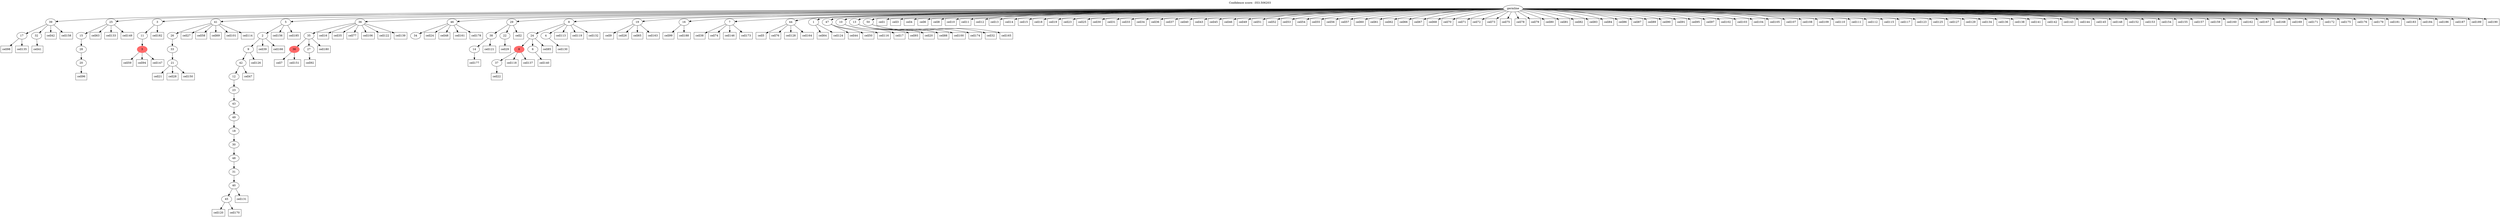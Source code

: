 digraph g {
	"50" -> "51";
	"51" [label="17"];
	"50" -> "52";
	"52" [label="32"];
	"48" -> "49";
	"49" [label="20"];
	"47" -> "48";
	"48" [label="28"];
	"46" -> "47";
	"47" [label="15"];
	"42" -> "43";
	"43" [color=indianred1, style=filled, label="3"];
	"41" -> "42";
	"42" [label="11"];
	"39" -> "40";
	"40" [label="21"];
	"38" -> "39";
	"39" [label="33"];
	"37" -> "38";
	"38" [label="26"];
	"35" -> "36";
	"36" [label="45"];
	"34" -> "35";
	"35" [label="40"];
	"33" -> "34";
	"34" [label="31"];
	"32" -> "33";
	"33" [label="48"];
	"31" -> "32";
	"32" [label="30"];
	"30" -> "31";
	"31" [label="18"];
	"29" -> "30";
	"30" [label="49"];
	"28" -> "29";
	"29" [label="43"];
	"27" -> "28";
	"28" [label="23"];
	"26" -> "27";
	"27" [label="12"];
	"25" -> "26";
	"26" [label="42"];
	"24" -> "25";
	"25" [label="9"];
	"23" -> "24";
	"24" [label="2"];
	"16" -> "17";
	"17" [color=indianred1, style=filled, label="36"];
	"16" -> "18";
	"18" [label="27"];
	"15" -> "16";
	"16" [label="35"];
	"13" -> "14";
	"14" [label="34"];
	"10" -> "11";
	"11" [label="14"];
	"8" -> "9";
	"9" [label="22"];
	"8" -> "10";
	"10" [label="38"];
	"3" -> "4";
	"4" [label="37"];
	"2" -> "3";
	"3" [color=indianred1, style=filled, label="8"];
	"2" -> "5";
	"5" [label="6"];
	"1" -> "2";
	"2" [label="24"];
	"1" -> "6";
	"6" [label="4"];
	"0" -> "1";
	"1" [label="8"];
	"0" -> "7";
	"7" [label="19"];
	"0" -> "8";
	"8" [label="29"];
	"0" -> "12";
	"12" [label="16"];
	"0" -> "13";
	"13" [label="46"];
	"0" -> "15";
	"15" [label="36"];
	"0" -> "19";
	"19" [label="7"];
	"0" -> "20";
	"20" [label="44"];
	"0" -> "21";
	"21" [label="1"];
	"0" -> "22";
	"22" [label="47"];
	"0" -> "23";
	"23" [label="5"];
	"0" -> "37";
	"37" [label="41"];
	"0" -> "41";
	"41" [label="3"];
	"0" -> "44";
	"44" [label="10"];
	"0" -> "45";
	"45" [label="13"];
	"0" -> "46";
	"46" [label="25"];
	"0" -> "50";
	"50" [label="39"];
	"0" -> "53";
	"53" [label="50"];
	"0" [label="germline"];
	"0" -> "cell1";
	"cell1" [shape=box];
	"8" -> "cell2";
	"cell2" [shape=box];
	"0" -> "cell3";
	"cell3" [shape=box];
	"0" -> "cell4";
	"cell4" [shape=box];
	"20" -> "cell5";
	"cell5" [shape=box];
	"0" -> "cell6";
	"cell6" [shape=box];
	"17" -> "cell7";
	"cell7" [shape=box];
	"0" -> "cell8";
	"cell8" [shape=box];
	"7" -> "cell9";
	"cell9" [shape=box];
	"0" -> "cell10";
	"cell10" [shape=box];
	"0" -> "cell11";
	"cell11" [shape=box];
	"0" -> "cell12";
	"cell12" [shape=box];
	"0" -> "cell13";
	"cell13" [shape=box];
	"0" -> "cell14";
	"cell14" [shape=box];
	"0" -> "cell15";
	"cell15" [shape=box];
	"15" -> "cell16";
	"cell16" [shape=box];
	"44" -> "cell17";
	"cell17" [shape=box];
	"0" -> "cell18";
	"cell18" [shape=box];
	"0" -> "cell19";
	"cell19" [shape=box];
	"45" -> "cell20";
	"cell20" [shape=box];
	"40" -> "cell21";
	"cell21" [shape=box];
	"4" -> "cell22";
	"cell22" [shape=box];
	"0" -> "cell23";
	"cell23" [shape=box];
	"13" -> "cell24";
	"cell24" [shape=box];
	"0" -> "cell25";
	"cell25" [shape=box];
	"7" -> "cell26";
	"cell26" [shape=box];
	"37" -> "cell27";
	"cell27" [shape=box];
	"40" -> "cell28";
	"cell28" [shape=box];
	"9" -> "cell29";
	"cell29" [shape=box];
	"0" -> "cell30";
	"cell30" [shape=box];
	"0" -> "cell31";
	"cell31" [shape=box];
	"53" -> "cell32";
	"cell32" [shape=box];
	"0" -> "cell33";
	"cell33" [shape=box];
	"0" -> "cell34";
	"cell34" [shape=box];
	"15" -> "cell35";
	"cell35" [shape=box];
	"0" -> "cell36";
	"cell36" [shape=box];
	"0" -> "cell37";
	"cell37" [shape=box];
	"19" -> "cell38";
	"cell38" [shape=box];
	"24" -> "cell39";
	"cell39" [shape=box];
	"0" -> "cell40";
	"cell40" [shape=box];
	"52" -> "cell41";
	"cell41" [shape=box];
	"50" -> "cell42";
	"cell42" [shape=box];
	"0" -> "cell43";
	"cell43" [shape=box];
	"22" -> "cell44";
	"cell44" [shape=box];
	"0" -> "cell45";
	"cell45" [shape=box];
	"0" -> "cell46";
	"cell46" [shape=box];
	"26" -> "cell47";
	"cell47" [shape=box];
	"13" -> "cell48";
	"cell48" [shape=box];
	"0" -> "cell49";
	"cell49" [shape=box];
	"22" -> "cell50";
	"cell50" [shape=box];
	"0" -> "cell51";
	"cell51" [shape=box];
	"0" -> "cell52";
	"cell52" [shape=box];
	"0" -> "cell53";
	"cell53" [shape=box];
	"0" -> "cell54";
	"cell54" [shape=box];
	"0" -> "cell55";
	"cell55" [shape=box];
	"0" -> "cell56";
	"cell56" [shape=box];
	"0" -> "cell57";
	"cell57" [shape=box];
	"37" -> "cell58";
	"cell58" [shape=box];
	"43" -> "cell59";
	"cell59" [shape=box];
	"0" -> "cell60";
	"cell60" [shape=box];
	"0" -> "cell61";
	"cell61" [shape=box];
	"0" -> "cell62";
	"cell62" [shape=box];
	"46" -> "cell63";
	"cell63" [shape=box];
	"21" -> "cell64";
	"cell64" [shape=box];
	"7" -> "cell65";
	"cell65" [shape=box];
	"0" -> "cell66";
	"cell66" [shape=box];
	"0" -> "cell67";
	"cell67" [shape=box];
	"0" -> "cell68";
	"cell68" [shape=box];
	"37" -> "cell69";
	"cell69" [shape=box];
	"0" -> "cell70";
	"cell70" [shape=box];
	"0" -> "cell71";
	"cell71" [shape=box];
	"0" -> "cell72";
	"cell72" [shape=box];
	"0" -> "cell73";
	"cell73" [shape=box];
	"19" -> "cell74";
	"cell74" [shape=box];
	"0" -> "cell75";
	"cell75" [shape=box];
	"20" -> "cell76";
	"cell76" [shape=box];
	"15" -> "cell77";
	"cell77" [shape=box];
	"0" -> "cell78";
	"cell78" [shape=box];
	"0" -> "cell79";
	"cell79" [shape=box];
	"0" -> "cell80";
	"cell80" [shape=box];
	"0" -> "cell81";
	"cell81" [shape=box];
	"0" -> "cell82";
	"cell82" [shape=box];
	"0" -> "cell83";
	"cell83" [shape=box];
	"0" -> "cell84";
	"cell84" [shape=box];
	"2" -> "cell85";
	"cell85" [shape=box];
	"0" -> "cell86";
	"cell86" [shape=box];
	"0" -> "cell87";
	"cell87" [shape=box];
	"45" -> "cell88";
	"cell88" [shape=box];
	"0" -> "cell89";
	"cell89" [shape=box];
	"0" -> "cell90";
	"cell90" [shape=box];
	"0" -> "cell91";
	"cell91" [shape=box];
	"18" -> "cell92";
	"cell92" [shape=box];
	"44" -> "cell93";
	"cell93" [shape=box];
	"43" -> "cell94";
	"cell94" [shape=box];
	"0" -> "cell95";
	"cell95" [shape=box];
	"49" -> "cell96";
	"cell96" [shape=box];
	"0" -> "cell97";
	"cell97" [shape=box];
	"51" -> "cell98";
	"cell98" [shape=box];
	"12" -> "cell99";
	"cell99" [shape=box];
	"45" -> "cell100";
	"cell100" [shape=box];
	"37" -> "cell101";
	"cell101" [shape=box];
	"0" -> "cell102";
	"cell102" [shape=box];
	"0" -> "cell103";
	"cell103" [shape=box];
	"0" -> "cell104";
	"cell104" [shape=box];
	"0" -> "cell105";
	"cell105" [shape=box];
	"15" -> "cell106";
	"cell106" [shape=box];
	"0" -> "cell107";
	"cell107" [shape=box];
	"0" -> "cell108";
	"cell108" [shape=box];
	"0" -> "cell109";
	"cell109" [shape=box];
	"0" -> "cell110";
	"cell110" [shape=box];
	"0" -> "cell111";
	"cell111" [shape=box];
	"0" -> "cell112";
	"cell112" [shape=box];
	"1" -> "cell113";
	"cell113" [shape=box];
	"37" -> "cell114";
	"cell114" [shape=box];
	"0" -> "cell115";
	"cell115" [shape=box];
	"22" -> "cell116";
	"cell116" [shape=box];
	"0" -> "cell117";
	"cell117" [shape=box];
	"3" -> "cell118";
	"cell118" [shape=box];
	"1" -> "cell119";
	"cell119" [shape=box];
	"36" -> "cell120";
	"cell120" [shape=box];
	"10" -> "cell121";
	"cell121" [shape=box];
	"15" -> "cell122";
	"cell122" [shape=box];
	"0" -> "cell123";
	"cell123" [shape=box];
	"21" -> "cell124";
	"cell124" [shape=box];
	"0" -> "cell125";
	"cell125" [shape=box];
	"25" -> "cell126";
	"cell126" [shape=box];
	"0" -> "cell127";
	"cell127" [shape=box];
	"20" -> "cell128";
	"cell128" [shape=box];
	"0" -> "cell129";
	"cell129" [shape=box];
	"6" -> "cell130";
	"cell130" [shape=box];
	"35" -> "cell131";
	"cell131" [shape=box];
	"1" -> "cell132";
	"cell132" [shape=box];
	"46" -> "cell133";
	"cell133" [shape=box];
	"0" -> "cell134";
	"cell134" [shape=box];
	"51" -> "cell135";
	"cell135" [shape=box];
	"0" -> "cell136";
	"cell136" [shape=box];
	"3" -> "cell137";
	"cell137" [shape=box];
	"0" -> "cell138";
	"cell138" [shape=box];
	"15" -> "cell139";
	"cell139" [shape=box];
	"5" -> "cell140";
	"cell140" [shape=box];
	"0" -> "cell141";
	"cell141" [shape=box];
	"0" -> "cell142";
	"cell142" [shape=box];
	"0" -> "cell143";
	"cell143" [shape=box];
	"0" -> "cell144";
	"cell144" [shape=box];
	"0" -> "cell145";
	"cell145" [shape=box];
	"19" -> "cell146";
	"cell146" [shape=box];
	"43" -> "cell147";
	"cell147" [shape=box];
	"0" -> "cell148";
	"cell148" [shape=box];
	"46" -> "cell149";
	"cell149" [shape=box];
	"40" -> "cell150";
	"cell150" [shape=box];
	"17" -> "cell151";
	"cell151" [shape=box];
	"0" -> "cell152";
	"cell152" [shape=box];
	"0" -> "cell153";
	"cell153" [shape=box];
	"0" -> "cell154";
	"cell154" [shape=box];
	"0" -> "cell155";
	"cell155" [shape=box];
	"23" -> "cell156";
	"cell156" [shape=box];
	"0" -> "cell157";
	"cell157" [shape=box];
	"50" -> "cell158";
	"cell158" [shape=box];
	"0" -> "cell159";
	"cell159" [shape=box];
	"0" -> "cell160";
	"cell160" [shape=box];
	"13" -> "cell161";
	"cell161" [shape=box];
	"0" -> "cell162";
	"cell162" [shape=box];
	"7" -> "cell163";
	"cell163" [shape=box];
	"20" -> "cell164";
	"cell164" [shape=box];
	"53" -> "cell165";
	"cell165" [shape=box];
	"24" -> "cell166";
	"cell166" [shape=box];
	"0" -> "cell167";
	"cell167" [shape=box];
	"0" -> "cell168";
	"cell168" [shape=box];
	"0" -> "cell169";
	"cell169" [shape=box];
	"36" -> "cell170";
	"cell170" [shape=box];
	"0" -> "cell171";
	"cell171" [shape=box];
	"0" -> "cell172";
	"cell172" [shape=box];
	"19" -> "cell173";
	"cell173" [shape=box];
	"45" -> "cell174";
	"cell174" [shape=box];
	"0" -> "cell175";
	"cell175" [shape=box];
	"0" -> "cell176";
	"cell176" [shape=box];
	"11" -> "cell177";
	"cell177" [shape=box];
	"13" -> "cell178";
	"cell178" [shape=box];
	"0" -> "cell179";
	"cell179" [shape=box];
	"16" -> "cell180";
	"cell180" [shape=box];
	"0" -> "cell181";
	"cell181" [shape=box];
	"41" -> "cell182";
	"cell182" [shape=box];
	"0" -> "cell183";
	"cell183" [shape=box];
	"0" -> "cell184";
	"cell184" [shape=box];
	"23" -> "cell185";
	"cell185" [shape=box];
	"0" -> "cell186";
	"cell186" [shape=box];
	"0" -> "cell187";
	"cell187" [shape=box];
	"12" -> "cell188";
	"cell188" [shape=box];
	"0" -> "cell189";
	"cell189" [shape=box];
	"0" -> "cell190";
	"cell190" [shape=box];
	labelloc="t";
	label="Confidence score: -353.506203";
}
